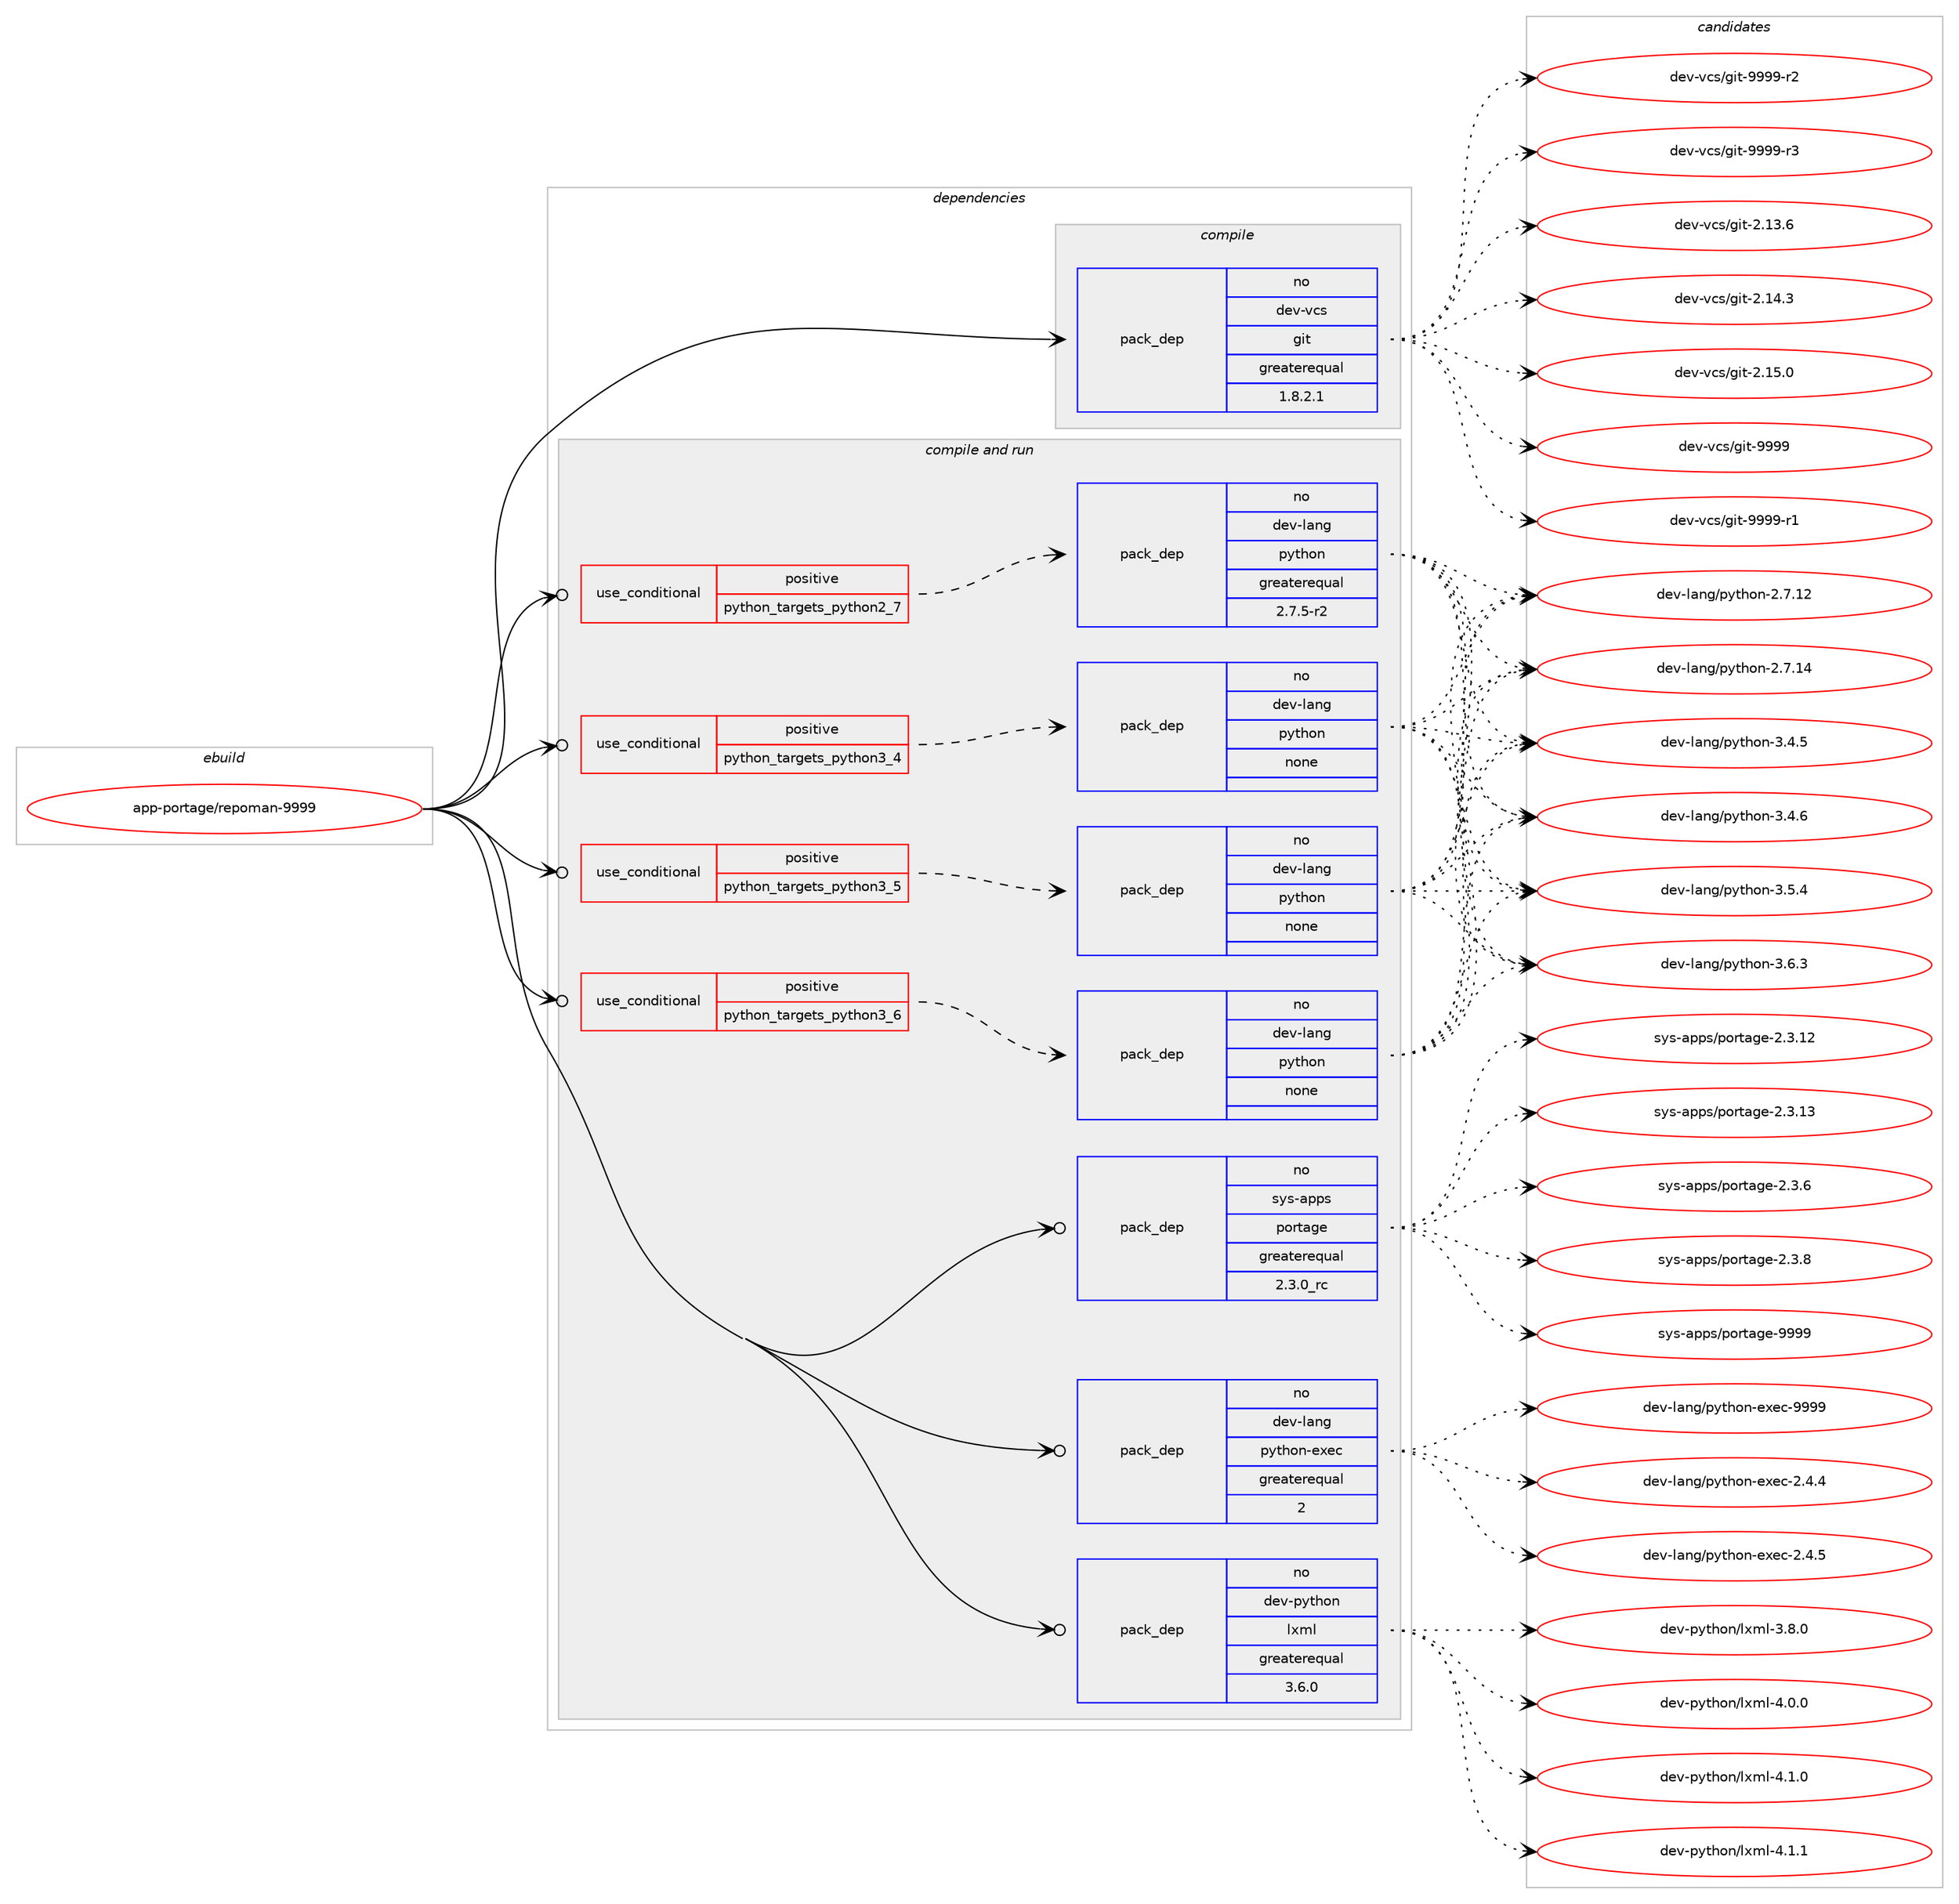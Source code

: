 digraph prolog {

# *************
# Graph options
# *************

newrank=true;
concentrate=true;
compound=true;
graph [rankdir=LR,fontname=Helvetica,fontsize=10,ranksep=1.5];#, ranksep=2.5, nodesep=0.2];
edge  [arrowhead=vee];
node  [fontname=Helvetica,fontsize=10];

# **********
# The ebuild
# **********

subgraph cluster_leftcol {
color=gray;
rank=same;
label=<<i>ebuild</i>>;
id [label="app-portage/repoman-9999", color=red, width=4, href="../app-portage/repoman-9999.svg"];
}

# ****************
# The dependencies
# ****************

subgraph cluster_midcol {
color=gray;
label=<<i>dependencies</i>>;
subgraph cluster_compile {
fillcolor="#eeeeee";
style=filled;
label=<<i>compile</i>>;
subgraph pack39539 {
dependency54674 [label=<<TABLE BORDER="0" CELLBORDER="1" CELLSPACING="0" CELLPADDING="4" WIDTH="220"><TR><TD ROWSPAN="6" CELLPADDING="30">pack_dep</TD></TR><TR><TD WIDTH="110">no</TD></TR><TR><TD>dev-vcs</TD></TR><TR><TD>git</TD></TR><TR><TD>greaterequal</TD></TR><TR><TD>1.8.2.1</TD></TR></TABLE>>, shape=none, color=blue];
}
id:e -> dependency54674:w [weight=20,style="solid",arrowhead="vee"];
}
subgraph cluster_compileandrun {
fillcolor="#eeeeee";
style=filled;
label=<<i>compile and run</i>>;
subgraph cond14149 {
dependency54675 [label=<<TABLE BORDER="0" CELLBORDER="1" CELLSPACING="0" CELLPADDING="4"><TR><TD ROWSPAN="3" CELLPADDING="10">use_conditional</TD></TR><TR><TD>positive</TD></TR><TR><TD>python_targets_python2_7</TD></TR></TABLE>>, shape=none, color=red];
subgraph pack39540 {
dependency54676 [label=<<TABLE BORDER="0" CELLBORDER="1" CELLSPACING="0" CELLPADDING="4" WIDTH="220"><TR><TD ROWSPAN="6" CELLPADDING="30">pack_dep</TD></TR><TR><TD WIDTH="110">no</TD></TR><TR><TD>dev-lang</TD></TR><TR><TD>python</TD></TR><TR><TD>greaterequal</TD></TR><TR><TD>2.7.5-r2</TD></TR></TABLE>>, shape=none, color=blue];
}
dependency54675:e -> dependency54676:w [weight=20,style="dashed",arrowhead="vee"];
}
id:e -> dependency54675:w [weight=20,style="solid",arrowhead="odotvee"];
subgraph cond14150 {
dependency54677 [label=<<TABLE BORDER="0" CELLBORDER="1" CELLSPACING="0" CELLPADDING="4"><TR><TD ROWSPAN="3" CELLPADDING="10">use_conditional</TD></TR><TR><TD>positive</TD></TR><TR><TD>python_targets_python3_4</TD></TR></TABLE>>, shape=none, color=red];
subgraph pack39541 {
dependency54678 [label=<<TABLE BORDER="0" CELLBORDER="1" CELLSPACING="0" CELLPADDING="4" WIDTH="220"><TR><TD ROWSPAN="6" CELLPADDING="30">pack_dep</TD></TR><TR><TD WIDTH="110">no</TD></TR><TR><TD>dev-lang</TD></TR><TR><TD>python</TD></TR><TR><TD>none</TD></TR><TR><TD></TD></TR></TABLE>>, shape=none, color=blue];
}
dependency54677:e -> dependency54678:w [weight=20,style="dashed",arrowhead="vee"];
}
id:e -> dependency54677:w [weight=20,style="solid",arrowhead="odotvee"];
subgraph cond14151 {
dependency54679 [label=<<TABLE BORDER="0" CELLBORDER="1" CELLSPACING="0" CELLPADDING="4"><TR><TD ROWSPAN="3" CELLPADDING="10">use_conditional</TD></TR><TR><TD>positive</TD></TR><TR><TD>python_targets_python3_5</TD></TR></TABLE>>, shape=none, color=red];
subgraph pack39542 {
dependency54680 [label=<<TABLE BORDER="0" CELLBORDER="1" CELLSPACING="0" CELLPADDING="4" WIDTH="220"><TR><TD ROWSPAN="6" CELLPADDING="30">pack_dep</TD></TR><TR><TD WIDTH="110">no</TD></TR><TR><TD>dev-lang</TD></TR><TR><TD>python</TD></TR><TR><TD>none</TD></TR><TR><TD></TD></TR></TABLE>>, shape=none, color=blue];
}
dependency54679:e -> dependency54680:w [weight=20,style="dashed",arrowhead="vee"];
}
id:e -> dependency54679:w [weight=20,style="solid",arrowhead="odotvee"];
subgraph cond14152 {
dependency54681 [label=<<TABLE BORDER="0" CELLBORDER="1" CELLSPACING="0" CELLPADDING="4"><TR><TD ROWSPAN="3" CELLPADDING="10">use_conditional</TD></TR><TR><TD>positive</TD></TR><TR><TD>python_targets_python3_6</TD></TR></TABLE>>, shape=none, color=red];
subgraph pack39543 {
dependency54682 [label=<<TABLE BORDER="0" CELLBORDER="1" CELLSPACING="0" CELLPADDING="4" WIDTH="220"><TR><TD ROWSPAN="6" CELLPADDING="30">pack_dep</TD></TR><TR><TD WIDTH="110">no</TD></TR><TR><TD>dev-lang</TD></TR><TR><TD>python</TD></TR><TR><TD>none</TD></TR><TR><TD></TD></TR></TABLE>>, shape=none, color=blue];
}
dependency54681:e -> dependency54682:w [weight=20,style="dashed",arrowhead="vee"];
}
id:e -> dependency54681:w [weight=20,style="solid",arrowhead="odotvee"];
subgraph pack39544 {
dependency54683 [label=<<TABLE BORDER="0" CELLBORDER="1" CELLSPACING="0" CELLPADDING="4" WIDTH="220"><TR><TD ROWSPAN="6" CELLPADDING="30">pack_dep</TD></TR><TR><TD WIDTH="110">no</TD></TR><TR><TD>dev-lang</TD></TR><TR><TD>python-exec</TD></TR><TR><TD>greaterequal</TD></TR><TR><TD>2</TD></TR></TABLE>>, shape=none, color=blue];
}
id:e -> dependency54683:w [weight=20,style="solid",arrowhead="odotvee"];
subgraph pack39545 {
dependency54684 [label=<<TABLE BORDER="0" CELLBORDER="1" CELLSPACING="0" CELLPADDING="4" WIDTH="220"><TR><TD ROWSPAN="6" CELLPADDING="30">pack_dep</TD></TR><TR><TD WIDTH="110">no</TD></TR><TR><TD>dev-python</TD></TR><TR><TD>lxml</TD></TR><TR><TD>greaterequal</TD></TR><TR><TD>3.6.0</TD></TR></TABLE>>, shape=none, color=blue];
}
id:e -> dependency54684:w [weight=20,style="solid",arrowhead="odotvee"];
subgraph pack39546 {
dependency54685 [label=<<TABLE BORDER="0" CELLBORDER="1" CELLSPACING="0" CELLPADDING="4" WIDTH="220"><TR><TD ROWSPAN="6" CELLPADDING="30">pack_dep</TD></TR><TR><TD WIDTH="110">no</TD></TR><TR><TD>sys-apps</TD></TR><TR><TD>portage</TD></TR><TR><TD>greaterequal</TD></TR><TR><TD>2.3.0_rc</TD></TR></TABLE>>, shape=none, color=blue];
}
id:e -> dependency54685:w [weight=20,style="solid",arrowhead="odotvee"];
}
subgraph cluster_run {
fillcolor="#eeeeee";
style=filled;
label=<<i>run</i>>;
}
}

# **************
# The candidates
# **************

subgraph cluster_choices {
rank=same;
color=gray;
label=<<i>candidates</i>>;

subgraph choice39539 {
color=black;
nodesep=1;
choice10010111845118991154710310511645504649514654 [label="dev-vcs/git-2.13.6", color=red, width=4,href="../dev-vcs/git-2.13.6.svg"];
choice10010111845118991154710310511645504649524651 [label="dev-vcs/git-2.14.3", color=red, width=4,href="../dev-vcs/git-2.14.3.svg"];
choice10010111845118991154710310511645504649534648 [label="dev-vcs/git-2.15.0", color=red, width=4,href="../dev-vcs/git-2.15.0.svg"];
choice1001011184511899115471031051164557575757 [label="dev-vcs/git-9999", color=red, width=4,href="../dev-vcs/git-9999.svg"];
choice10010111845118991154710310511645575757574511449 [label="dev-vcs/git-9999-r1", color=red, width=4,href="../dev-vcs/git-9999-r1.svg"];
choice10010111845118991154710310511645575757574511450 [label="dev-vcs/git-9999-r2", color=red, width=4,href="../dev-vcs/git-9999-r2.svg"];
choice10010111845118991154710310511645575757574511451 [label="dev-vcs/git-9999-r3", color=red, width=4,href="../dev-vcs/git-9999-r3.svg"];
dependency54674:e -> choice10010111845118991154710310511645504649514654:w [style=dotted,weight="100"];
dependency54674:e -> choice10010111845118991154710310511645504649524651:w [style=dotted,weight="100"];
dependency54674:e -> choice10010111845118991154710310511645504649534648:w [style=dotted,weight="100"];
dependency54674:e -> choice1001011184511899115471031051164557575757:w [style=dotted,weight="100"];
dependency54674:e -> choice10010111845118991154710310511645575757574511449:w [style=dotted,weight="100"];
dependency54674:e -> choice10010111845118991154710310511645575757574511450:w [style=dotted,weight="100"];
dependency54674:e -> choice10010111845118991154710310511645575757574511451:w [style=dotted,weight="100"];
}
subgraph choice39540 {
color=black;
nodesep=1;
choice10010111845108971101034711212111610411111045504655464950 [label="dev-lang/python-2.7.12", color=red, width=4,href="../dev-lang/python-2.7.12.svg"];
choice10010111845108971101034711212111610411111045504655464952 [label="dev-lang/python-2.7.14", color=red, width=4,href="../dev-lang/python-2.7.14.svg"];
choice100101118451089711010347112121116104111110455146524653 [label="dev-lang/python-3.4.5", color=red, width=4,href="../dev-lang/python-3.4.5.svg"];
choice100101118451089711010347112121116104111110455146524654 [label="dev-lang/python-3.4.6", color=red, width=4,href="../dev-lang/python-3.4.6.svg"];
choice100101118451089711010347112121116104111110455146534652 [label="dev-lang/python-3.5.4", color=red, width=4,href="../dev-lang/python-3.5.4.svg"];
choice100101118451089711010347112121116104111110455146544651 [label="dev-lang/python-3.6.3", color=red, width=4,href="../dev-lang/python-3.6.3.svg"];
dependency54676:e -> choice10010111845108971101034711212111610411111045504655464950:w [style=dotted,weight="100"];
dependency54676:e -> choice10010111845108971101034711212111610411111045504655464952:w [style=dotted,weight="100"];
dependency54676:e -> choice100101118451089711010347112121116104111110455146524653:w [style=dotted,weight="100"];
dependency54676:e -> choice100101118451089711010347112121116104111110455146524654:w [style=dotted,weight="100"];
dependency54676:e -> choice100101118451089711010347112121116104111110455146534652:w [style=dotted,weight="100"];
dependency54676:e -> choice100101118451089711010347112121116104111110455146544651:w [style=dotted,weight="100"];
}
subgraph choice39541 {
color=black;
nodesep=1;
choice10010111845108971101034711212111610411111045504655464950 [label="dev-lang/python-2.7.12", color=red, width=4,href="../dev-lang/python-2.7.12.svg"];
choice10010111845108971101034711212111610411111045504655464952 [label="dev-lang/python-2.7.14", color=red, width=4,href="../dev-lang/python-2.7.14.svg"];
choice100101118451089711010347112121116104111110455146524653 [label="dev-lang/python-3.4.5", color=red, width=4,href="../dev-lang/python-3.4.5.svg"];
choice100101118451089711010347112121116104111110455146524654 [label="dev-lang/python-3.4.6", color=red, width=4,href="../dev-lang/python-3.4.6.svg"];
choice100101118451089711010347112121116104111110455146534652 [label="dev-lang/python-3.5.4", color=red, width=4,href="../dev-lang/python-3.5.4.svg"];
choice100101118451089711010347112121116104111110455146544651 [label="dev-lang/python-3.6.3", color=red, width=4,href="../dev-lang/python-3.6.3.svg"];
dependency54678:e -> choice10010111845108971101034711212111610411111045504655464950:w [style=dotted,weight="100"];
dependency54678:e -> choice10010111845108971101034711212111610411111045504655464952:w [style=dotted,weight="100"];
dependency54678:e -> choice100101118451089711010347112121116104111110455146524653:w [style=dotted,weight="100"];
dependency54678:e -> choice100101118451089711010347112121116104111110455146524654:w [style=dotted,weight="100"];
dependency54678:e -> choice100101118451089711010347112121116104111110455146534652:w [style=dotted,weight="100"];
dependency54678:e -> choice100101118451089711010347112121116104111110455146544651:w [style=dotted,weight="100"];
}
subgraph choice39542 {
color=black;
nodesep=1;
choice10010111845108971101034711212111610411111045504655464950 [label="dev-lang/python-2.7.12", color=red, width=4,href="../dev-lang/python-2.7.12.svg"];
choice10010111845108971101034711212111610411111045504655464952 [label="dev-lang/python-2.7.14", color=red, width=4,href="../dev-lang/python-2.7.14.svg"];
choice100101118451089711010347112121116104111110455146524653 [label="dev-lang/python-3.4.5", color=red, width=4,href="../dev-lang/python-3.4.5.svg"];
choice100101118451089711010347112121116104111110455146524654 [label="dev-lang/python-3.4.6", color=red, width=4,href="../dev-lang/python-3.4.6.svg"];
choice100101118451089711010347112121116104111110455146534652 [label="dev-lang/python-3.5.4", color=red, width=4,href="../dev-lang/python-3.5.4.svg"];
choice100101118451089711010347112121116104111110455146544651 [label="dev-lang/python-3.6.3", color=red, width=4,href="../dev-lang/python-3.6.3.svg"];
dependency54680:e -> choice10010111845108971101034711212111610411111045504655464950:w [style=dotted,weight="100"];
dependency54680:e -> choice10010111845108971101034711212111610411111045504655464952:w [style=dotted,weight="100"];
dependency54680:e -> choice100101118451089711010347112121116104111110455146524653:w [style=dotted,weight="100"];
dependency54680:e -> choice100101118451089711010347112121116104111110455146524654:w [style=dotted,weight="100"];
dependency54680:e -> choice100101118451089711010347112121116104111110455146534652:w [style=dotted,weight="100"];
dependency54680:e -> choice100101118451089711010347112121116104111110455146544651:w [style=dotted,weight="100"];
}
subgraph choice39543 {
color=black;
nodesep=1;
choice10010111845108971101034711212111610411111045504655464950 [label="dev-lang/python-2.7.12", color=red, width=4,href="../dev-lang/python-2.7.12.svg"];
choice10010111845108971101034711212111610411111045504655464952 [label="dev-lang/python-2.7.14", color=red, width=4,href="../dev-lang/python-2.7.14.svg"];
choice100101118451089711010347112121116104111110455146524653 [label="dev-lang/python-3.4.5", color=red, width=4,href="../dev-lang/python-3.4.5.svg"];
choice100101118451089711010347112121116104111110455146524654 [label="dev-lang/python-3.4.6", color=red, width=4,href="../dev-lang/python-3.4.6.svg"];
choice100101118451089711010347112121116104111110455146534652 [label="dev-lang/python-3.5.4", color=red, width=4,href="../dev-lang/python-3.5.4.svg"];
choice100101118451089711010347112121116104111110455146544651 [label="dev-lang/python-3.6.3", color=red, width=4,href="../dev-lang/python-3.6.3.svg"];
dependency54682:e -> choice10010111845108971101034711212111610411111045504655464950:w [style=dotted,weight="100"];
dependency54682:e -> choice10010111845108971101034711212111610411111045504655464952:w [style=dotted,weight="100"];
dependency54682:e -> choice100101118451089711010347112121116104111110455146524653:w [style=dotted,weight="100"];
dependency54682:e -> choice100101118451089711010347112121116104111110455146524654:w [style=dotted,weight="100"];
dependency54682:e -> choice100101118451089711010347112121116104111110455146534652:w [style=dotted,weight="100"];
dependency54682:e -> choice100101118451089711010347112121116104111110455146544651:w [style=dotted,weight="100"];
}
subgraph choice39544 {
color=black;
nodesep=1;
choice1001011184510897110103471121211161041111104510112010199455046524652 [label="dev-lang/python-exec-2.4.4", color=red, width=4,href="../dev-lang/python-exec-2.4.4.svg"];
choice1001011184510897110103471121211161041111104510112010199455046524653 [label="dev-lang/python-exec-2.4.5", color=red, width=4,href="../dev-lang/python-exec-2.4.5.svg"];
choice10010111845108971101034711212111610411111045101120101994557575757 [label="dev-lang/python-exec-9999", color=red, width=4,href="../dev-lang/python-exec-9999.svg"];
dependency54683:e -> choice1001011184510897110103471121211161041111104510112010199455046524652:w [style=dotted,weight="100"];
dependency54683:e -> choice1001011184510897110103471121211161041111104510112010199455046524653:w [style=dotted,weight="100"];
dependency54683:e -> choice10010111845108971101034711212111610411111045101120101994557575757:w [style=dotted,weight="100"];
}
subgraph choice39545 {
color=black;
nodesep=1;
choice1001011184511212111610411111047108120109108455146564648 [label="dev-python/lxml-3.8.0", color=red, width=4,href="../dev-python/lxml-3.8.0.svg"];
choice1001011184511212111610411111047108120109108455246484648 [label="dev-python/lxml-4.0.0", color=red, width=4,href="../dev-python/lxml-4.0.0.svg"];
choice1001011184511212111610411111047108120109108455246494648 [label="dev-python/lxml-4.1.0", color=red, width=4,href="../dev-python/lxml-4.1.0.svg"];
choice1001011184511212111610411111047108120109108455246494649 [label="dev-python/lxml-4.1.1", color=red, width=4,href="../dev-python/lxml-4.1.1.svg"];
dependency54684:e -> choice1001011184511212111610411111047108120109108455146564648:w [style=dotted,weight="100"];
dependency54684:e -> choice1001011184511212111610411111047108120109108455246484648:w [style=dotted,weight="100"];
dependency54684:e -> choice1001011184511212111610411111047108120109108455246494648:w [style=dotted,weight="100"];
dependency54684:e -> choice1001011184511212111610411111047108120109108455246494649:w [style=dotted,weight="100"];
}
subgraph choice39546 {
color=black;
nodesep=1;
choice1151211154597112112115471121111141169710310145504651464950 [label="sys-apps/portage-2.3.12", color=red, width=4,href="../sys-apps/portage-2.3.12.svg"];
choice1151211154597112112115471121111141169710310145504651464951 [label="sys-apps/portage-2.3.13", color=red, width=4,href="../sys-apps/portage-2.3.13.svg"];
choice11512111545971121121154711211111411697103101455046514654 [label="sys-apps/portage-2.3.6", color=red, width=4,href="../sys-apps/portage-2.3.6.svg"];
choice11512111545971121121154711211111411697103101455046514656 [label="sys-apps/portage-2.3.8", color=red, width=4,href="../sys-apps/portage-2.3.8.svg"];
choice115121115459711211211547112111114116971031014557575757 [label="sys-apps/portage-9999", color=red, width=4,href="../sys-apps/portage-9999.svg"];
dependency54685:e -> choice1151211154597112112115471121111141169710310145504651464950:w [style=dotted,weight="100"];
dependency54685:e -> choice1151211154597112112115471121111141169710310145504651464951:w [style=dotted,weight="100"];
dependency54685:e -> choice11512111545971121121154711211111411697103101455046514654:w [style=dotted,weight="100"];
dependency54685:e -> choice11512111545971121121154711211111411697103101455046514656:w [style=dotted,weight="100"];
dependency54685:e -> choice115121115459711211211547112111114116971031014557575757:w [style=dotted,weight="100"];
}
}

}
